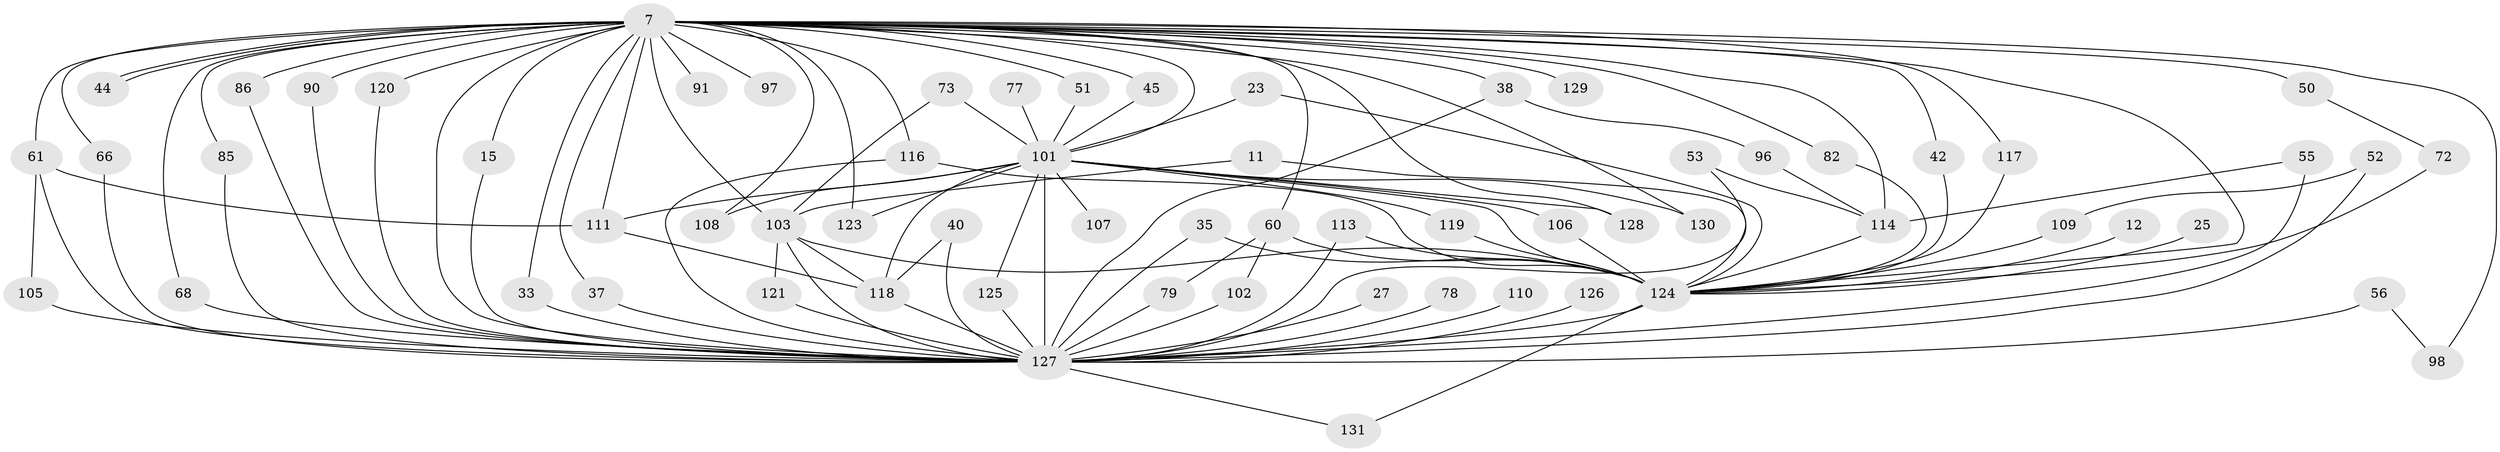 // original degree distribution, {23: 0.015267175572519083, 22: 0.007633587786259542, 31: 0.007633587786259542, 21: 0.007633587786259542, 20: 0.007633587786259542, 42: 0.007633587786259542, 19: 0.007633587786259542, 18: 0.007633587786259542, 24: 0.007633587786259542, 4: 0.1297709923664122, 2: 0.6030534351145038, 3: 0.12213740458015267, 8: 0.007633587786259542, 9: 0.007633587786259542, 6: 0.022900763358778626, 7: 0.007633587786259542, 5: 0.022900763358778626}
// Generated by graph-tools (version 1.1) at 2025/43/03/09/25 04:43:09]
// undirected, 65 vertices, 119 edges
graph export_dot {
graph [start="1"]
  node [color=gray90,style=filled];
  7 [super="+4"];
  11;
  12;
  15;
  23;
  25;
  27;
  33;
  35;
  37;
  38 [super="+30"];
  40;
  42;
  44;
  45;
  50;
  51;
  52;
  53;
  55;
  56;
  60 [super="+54"];
  61 [super="+32"];
  66;
  68;
  72;
  73;
  77;
  78 [super="+13"];
  79;
  82;
  85;
  86;
  90;
  91;
  96;
  97;
  98;
  101 [super="+100"];
  102;
  103 [super="+31+88"];
  105;
  106;
  107;
  108;
  109;
  110;
  111 [super="+80+74"];
  113 [super="+43"];
  114 [super="+81"];
  116 [super="+84+95"];
  117;
  118 [super="+14+59+87"];
  119;
  120;
  121;
  123;
  124 [super="+122"];
  125 [super="+99+67+112"];
  126;
  127 [super="+104+115"];
  128;
  129;
  130 [super="+18"];
  131;
  7 -- 15;
  7 -- 33;
  7 -- 37;
  7 -- 38 [weight=2];
  7 -- 42;
  7 -- 44;
  7 -- 44;
  7 -- 45;
  7 -- 50 [weight=2];
  7 -- 66;
  7 -- 68;
  7 -- 85;
  7 -- 90;
  7 -- 91 [weight=2];
  7 -- 97 [weight=2];
  7 -- 108;
  7 -- 117;
  7 -- 120;
  7 -- 123;
  7 -- 129 [weight=2];
  7 -- 130 [weight=2];
  7 -- 103 [weight=3];
  7 -- 61;
  7 -- 128;
  7 -- 82;
  7 -- 86;
  7 -- 98;
  7 -- 51;
  7 -- 116 [weight=2];
  7 -- 60 [weight=2];
  7 -- 114;
  7 -- 111 [weight=3];
  7 -- 101 [weight=4];
  7 -- 124 [weight=4];
  7 -- 127 [weight=18];
  11 -- 103;
  11 -- 124 [weight=3];
  12 -- 124 [weight=2];
  15 -- 127;
  23 -- 101;
  23 -- 124;
  25 -- 124;
  27 -- 127 [weight=2];
  33 -- 127;
  35 -- 124;
  35 -- 127;
  37 -- 127;
  38 -- 96;
  38 -- 127;
  40 -- 118;
  40 -- 127;
  42 -- 124;
  45 -- 101;
  50 -- 72;
  51 -- 101;
  52 -- 109;
  52 -- 127 [weight=2];
  53 -- 114;
  53 -- 127;
  55 -- 114;
  55 -- 127;
  56 -- 98;
  56 -- 127 [weight=3];
  60 -- 102;
  60 -- 79;
  60 -- 124;
  61 -- 105;
  61 -- 111;
  61 -- 127 [weight=2];
  66 -- 127;
  68 -- 127;
  72 -- 124;
  73 -- 103;
  73 -- 101;
  77 -- 101 [weight=2];
  78 -- 127 [weight=3];
  79 -- 127;
  82 -- 124;
  85 -- 127;
  86 -- 127;
  90 -- 127;
  96 -- 114;
  101 -- 128;
  101 -- 130;
  101 -- 106;
  101 -- 107 [weight=2];
  101 -- 108;
  101 -- 111;
  101 -- 118 [weight=5];
  101 -- 119;
  101 -- 123;
  101 -- 125;
  101 -- 127 [weight=15];
  101 -- 124 [weight=4];
  102 -- 127;
  103 -- 118;
  103 -- 121;
  103 -- 124 [weight=2];
  103 -- 127;
  105 -- 127;
  106 -- 124;
  109 -- 124;
  110 -- 127 [weight=2];
  111 -- 118;
  113 -- 124 [weight=2];
  113 -- 127;
  114 -- 124 [weight=5];
  116 -- 124;
  116 -- 127;
  117 -- 124;
  118 -- 127 [weight=3];
  119 -- 124;
  120 -- 127;
  121 -- 127;
  124 -- 131;
  124 -- 127 [weight=14];
  125 -- 127 [weight=3];
  126 -- 127 [weight=2];
  127 -- 131;
}
